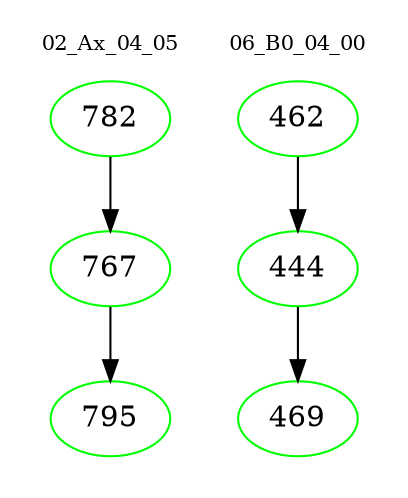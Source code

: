 digraph{
subgraph cluster_0 {
color = white
label = "02_Ax_04_05";
fontsize=10;
T0_782 [label="782", color="green"]
T0_782 -> T0_767 [color="black"]
T0_767 [label="767", color="green"]
T0_767 -> T0_795 [color="black"]
T0_795 [label="795", color="green"]
}
subgraph cluster_1 {
color = white
label = "06_B0_04_00";
fontsize=10;
T1_462 [label="462", color="green"]
T1_462 -> T1_444 [color="black"]
T1_444 [label="444", color="green"]
T1_444 -> T1_469 [color="black"]
T1_469 [label="469", color="green"]
}
}
